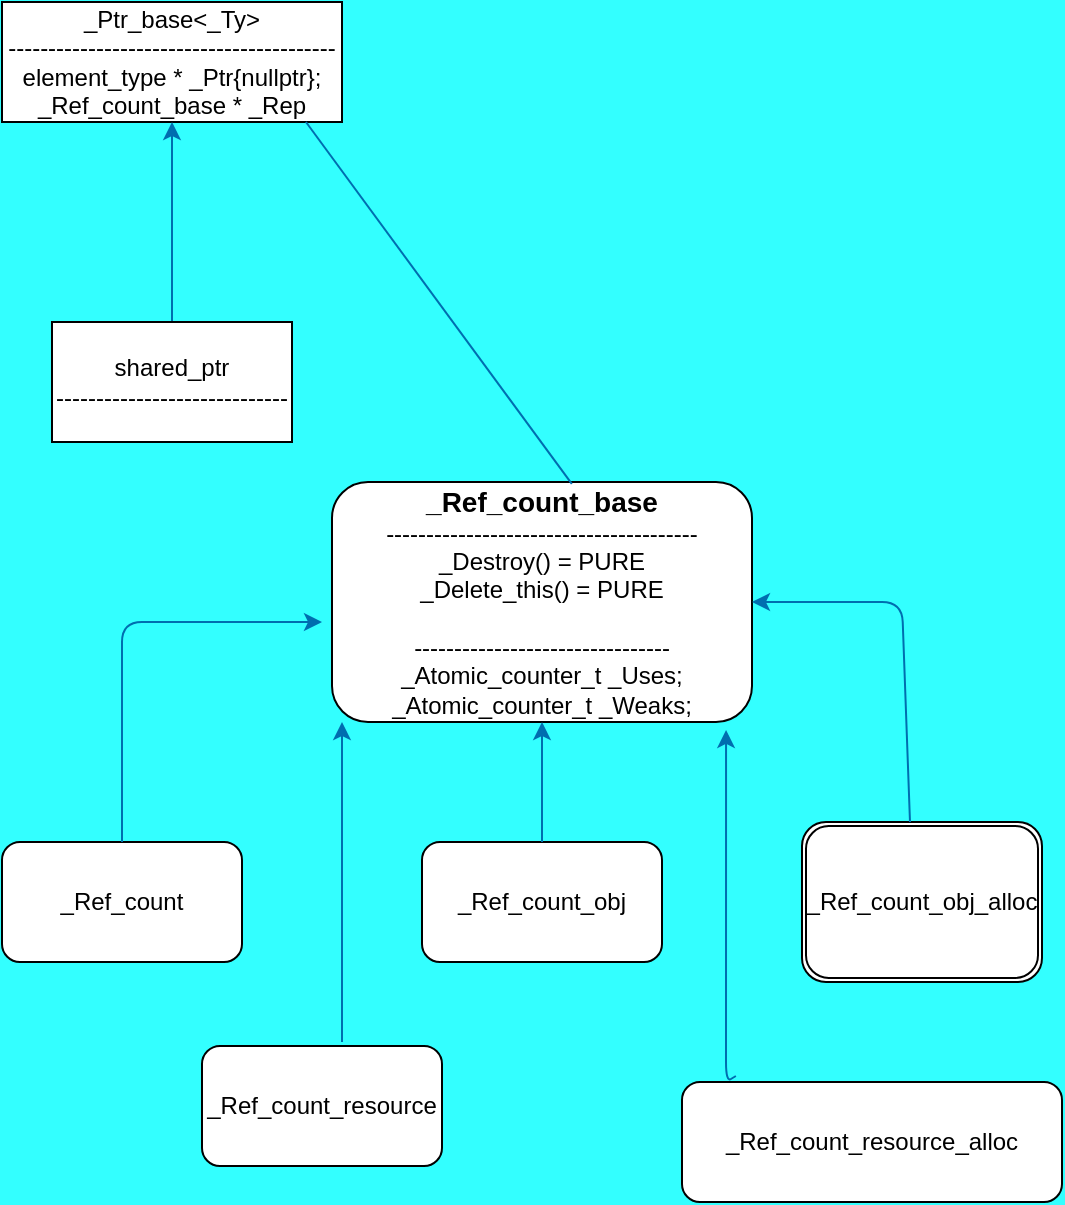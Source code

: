 <mxfile>
    <diagram id="OsavXjshDyHFRsysQ3c0" name="Page-1">
        <mxGraphModel dx="767" dy="790" grid="1" gridSize="10" guides="1" tooltips="1" connect="1" arrows="1" fold="1" page="1" pageScale="1" pageWidth="827" pageHeight="1169" background="#33FFFF" math="0" shadow="0">
            <root>
                <mxCell id="0"/>
                <mxCell id="1" parent="0"/>
                <mxCell id="2" value="_Ptr_base&amp;lt;_Ty&amp;gt;&lt;br&gt;-----------------------------------------&lt;br&gt;element_type * _Ptr{nullptr};&lt;br&gt;_Ref_count_base * _Rep" style="rounded=0;whiteSpace=wrap;html=1;" vertex="1" parent="1">
                    <mxGeometry x="190" y="120" width="170" height="60" as="geometry"/>
                </mxCell>
                <mxCell id="5" value="" style="edgeStyle=none;html=1;fillColor=#1ba1e2;strokeColor=#006EAF;" edge="1" parent="1" source="3" target="2">
                    <mxGeometry relative="1" as="geometry"/>
                </mxCell>
                <mxCell id="3" value="shared_ptr&lt;br&gt;-----------------------------" style="rounded=0;whiteSpace=wrap;html=1;" vertex="1" parent="1">
                    <mxGeometry x="215" y="280" width="120" height="60" as="geometry"/>
                </mxCell>
                <mxCell id="6" value="&lt;b&gt;&lt;font style=&quot;font-size: 14px&quot;&gt;_Ref_count_base&lt;/font&gt;&lt;/b&gt;&lt;br&gt;---------------------------------------_Destroy() = PURE&lt;br&gt;_Delete_this() = PURE&lt;br&gt;&lt;br&gt;--------------------------------&lt;br&gt;&lt;div&gt;_Atomic_counter_t _Uses;&lt;/div&gt;&lt;div&gt;&lt;span&gt;&#9;&lt;/span&gt;_Atomic_counter_t _Weaks;&lt;/div&gt;" style="rounded=1;whiteSpace=wrap;html=1;" vertex="1" parent="1">
                    <mxGeometry x="355" y="360" width="210" height="120" as="geometry"/>
                </mxCell>
                <mxCell id="7" value="_Ref_count" style="rounded=1;whiteSpace=wrap;html=1;" vertex="1" parent="1">
                    <mxGeometry x="190" y="540" width="120" height="60" as="geometry"/>
                </mxCell>
                <mxCell id="8" value="_Ref_count_resource" style="rounded=1;whiteSpace=wrap;html=1;" vertex="1" parent="1">
                    <mxGeometry x="290" y="642" width="120" height="60" as="geometry"/>
                </mxCell>
                <mxCell id="44" style="edgeStyle=none;html=1;exitX=0.147;exitY=-0.05;exitDx=0;exitDy=0;entryX=0.943;entryY=1.033;entryDx=0;entryDy=0;entryPerimeter=0;fillColor=#1ba1e2;strokeColor=#006EAF;exitPerimeter=0;" edge="1" parent="1">
                    <mxGeometry relative="1" as="geometry">
                        <mxPoint x="556.93" y="657" as="sourcePoint"/>
                        <mxPoint x="552.03" y="483.96" as="targetPoint"/>
                        <Array as="points">
                            <mxPoint x="552" y="660"/>
                        </Array>
                    </mxGeometry>
                </mxCell>
                <mxCell id="9" value="_Ref_count_resource_alloc" style="rounded=1;whiteSpace=wrap;html=1;" vertex="1" parent="1">
                    <mxGeometry x="530" y="660" width="190" height="60" as="geometry"/>
                </mxCell>
                <mxCell id="10" value="_Ref_count_obj" style="rounded=1;whiteSpace=wrap;html=1;" vertex="1" parent="1">
                    <mxGeometry x="400" y="540" width="120" height="60" as="geometry"/>
                </mxCell>
                <mxCell id="11" value="_Ref_count_obj_alloc" style="shape=ext;double=1;rounded=1;whiteSpace=wrap;html=1;" vertex="1" parent="1">
                    <mxGeometry x="590" y="530" width="120" height="80" as="geometry"/>
                </mxCell>
                <mxCell id="37" value="" style="endArrow=none;html=1;fillColor=#1ba1e2;strokeColor=#006EAF;entryX=0.894;entryY=1;entryDx=0;entryDy=0;entryPerimeter=0;exitX=0.571;exitY=0.008;exitDx=0;exitDy=0;exitPerimeter=0;" edge="1" parent="1" source="6" target="2">
                    <mxGeometry width="50" height="50" relative="1" as="geometry">
                        <mxPoint x="470" y="350" as="sourcePoint"/>
                        <mxPoint x="420" y="370" as="targetPoint"/>
                    </mxGeometry>
                </mxCell>
                <mxCell id="39" value="" style="endArrow=classic;html=1;exitX=0.5;exitY=0;exitDx=0;exitDy=0;fillColor=#1ba1e2;strokeColor=#006EAF;" edge="1" parent="1" source="7">
                    <mxGeometry width="50" height="50" relative="1" as="geometry">
                        <mxPoint x="370" y="420" as="sourcePoint"/>
                        <mxPoint x="350" y="430" as="targetPoint"/>
                        <Array as="points">
                            <mxPoint x="250" y="430"/>
                        </Array>
                    </mxGeometry>
                </mxCell>
                <mxCell id="40" value="" style="endArrow=classic;html=1;entryX=0.5;entryY=1;entryDx=0;entryDy=0;fillColor=#1ba1e2;strokeColor=#006EAF;" edge="1" parent="1" target="6">
                    <mxGeometry width="50" height="50" relative="1" as="geometry">
                        <mxPoint x="460" y="540" as="sourcePoint"/>
                        <mxPoint x="510" y="490" as="targetPoint"/>
                    </mxGeometry>
                </mxCell>
                <mxCell id="41" value="" style="endArrow=classic;html=1;fillColor=#1ba1e2;strokeColor=#006EAF;" edge="1" parent="1">
                    <mxGeometry width="50" height="50" relative="1" as="geometry">
                        <mxPoint x="360" y="640" as="sourcePoint"/>
                        <mxPoint x="360" y="480" as="targetPoint"/>
                    </mxGeometry>
                </mxCell>
                <mxCell id="42" value="" style="endArrow=classic;html=1;exitX=0.45;exitY=0;exitDx=0;exitDy=0;exitPerimeter=0;entryX=1;entryY=0.5;entryDx=0;entryDy=0;fillColor=#1ba1e2;strokeColor=#006EAF;" edge="1" parent="1" source="11" target="6">
                    <mxGeometry width="50" height="50" relative="1" as="geometry">
                        <mxPoint x="370" y="420" as="sourcePoint"/>
                        <mxPoint x="420" y="370" as="targetPoint"/>
                        <Array as="points">
                            <mxPoint x="640" y="420"/>
                        </Array>
                    </mxGeometry>
                </mxCell>
            </root>
        </mxGraphModel>
    </diagram>
</mxfile>